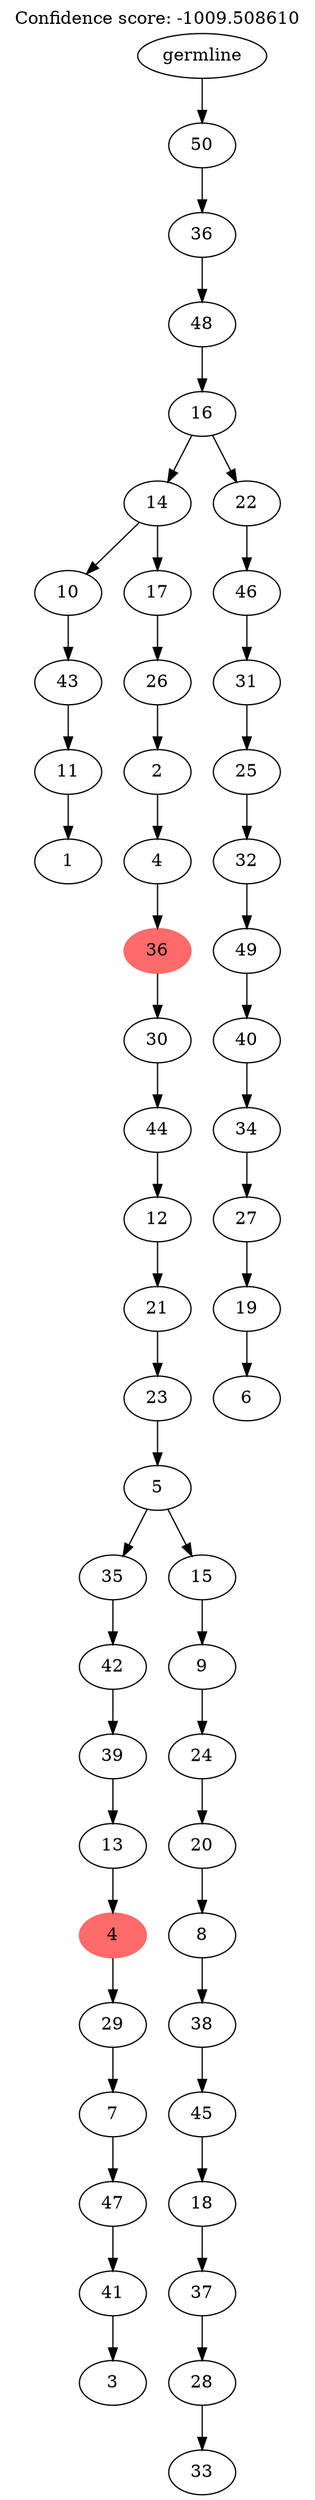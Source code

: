 digraph g {
	"51" -> "52";
	"52" [label="1"];
	"50" -> "51";
	"51" [label="11"];
	"49" -> "50";
	"50" [label="43"];
	"47" -> "48";
	"48" [label="3"];
	"46" -> "47";
	"47" [label="41"];
	"45" -> "46";
	"46" [label="47"];
	"44" -> "45";
	"45" [label="7"];
	"43" -> "44";
	"44" [label="29"];
	"42" -> "43";
	"43" [color=indianred1, style=filled, label="4"];
	"41" -> "42";
	"42" [label="13"];
	"40" -> "41";
	"41" [label="39"];
	"39" -> "40";
	"40" [label="42"];
	"37" -> "38";
	"38" [label="33"];
	"36" -> "37";
	"37" [label="28"];
	"35" -> "36";
	"36" [label="37"];
	"34" -> "35";
	"35" [label="18"];
	"33" -> "34";
	"34" [label="45"];
	"32" -> "33";
	"33" [label="38"];
	"31" -> "32";
	"32" [label="8"];
	"30" -> "31";
	"31" [label="20"];
	"29" -> "30";
	"30" [label="24"];
	"28" -> "29";
	"29" [label="9"];
	"27" -> "28";
	"28" [label="15"];
	"27" -> "39";
	"39" [label="35"];
	"26" -> "27";
	"27" [label="5"];
	"25" -> "26";
	"26" [label="23"];
	"24" -> "25";
	"25" [label="21"];
	"23" -> "24";
	"24" [label="12"];
	"22" -> "23";
	"23" [label="44"];
	"21" -> "22";
	"22" [label="30"];
	"20" -> "21";
	"21" [color=indianred1, style=filled, label="36"];
	"19" -> "20";
	"20" [label="4"];
	"18" -> "19";
	"19" [label="2"];
	"17" -> "18";
	"18" [label="26"];
	"16" -> "17";
	"17" [label="17"];
	"16" -> "49";
	"49" [label="10"];
	"14" -> "15";
	"15" [label="6"];
	"13" -> "14";
	"14" [label="19"];
	"12" -> "13";
	"13" [label="27"];
	"11" -> "12";
	"12" [label="34"];
	"10" -> "11";
	"11" [label="40"];
	"9" -> "10";
	"10" [label="49"];
	"8" -> "9";
	"9" [label="32"];
	"7" -> "8";
	"8" [label="25"];
	"6" -> "7";
	"7" [label="31"];
	"5" -> "6";
	"6" [label="46"];
	"4" -> "5";
	"5" [label="22"];
	"4" -> "16";
	"16" [label="14"];
	"3" -> "4";
	"4" [label="16"];
	"2" -> "3";
	"3" [label="48"];
	"1" -> "2";
	"2" [label="36"];
	"0" -> "1";
	"1" [label="50"];
	"0" [label="germline"];
	labelloc="t";
	label="Confidence score: -1009.508610";
}
